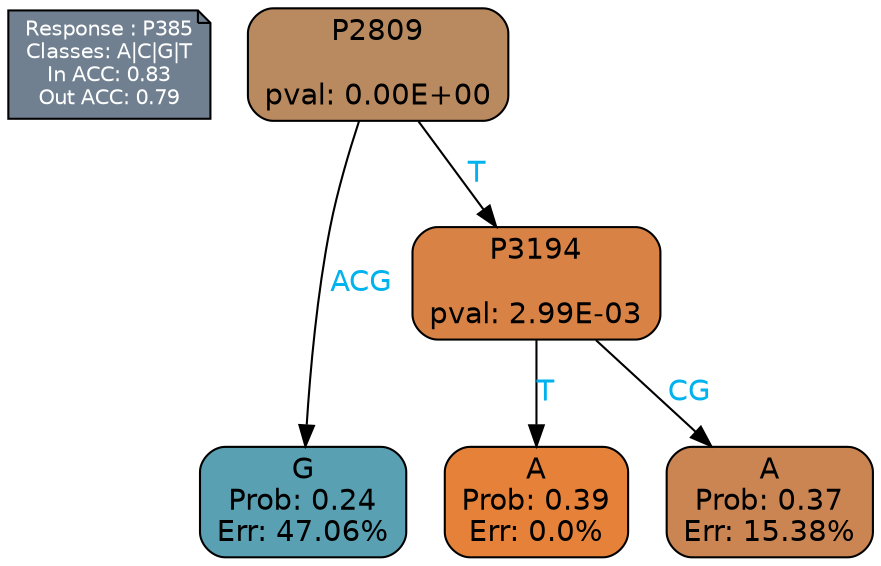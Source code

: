 digraph Tree {
node [shape=box, style="filled, rounded", color="black", fontname=helvetica] ;
graph [ranksep=equally, splines=polylines, bgcolor=transparent, dpi=600] ;
edge [fontname=helvetica] ;
LEGEND [label="Response : P385
Classes: A|C|G|T
In ACC: 0.83
Out ACC: 0.79
",shape=note,align=left,style=filled,fillcolor="slategray",fontcolor="white",fontsize=10];1 [label="P2809

pval: 0.00E+00", fillcolor="#b98a5f"] ;
2 [label="G
Prob: 0.24
Err: 47.06%", fillcolor="#59a0b2"] ;
3 [label="P3194

pval: 2.99E-03", fillcolor="#d88345"] ;
4 [label="A
Prob: 0.39
Err: 0.0%", fillcolor="#e58139"] ;
5 [label="A
Prob: 0.37
Err: 15.38%", fillcolor="#ca8553"] ;
1 -> 2 [label="ACG",fontcolor=deepskyblue2] ;
1 -> 3 [label="T",fontcolor=deepskyblue2] ;
3 -> 4 [label="T",fontcolor=deepskyblue2] ;
3 -> 5 [label="CG",fontcolor=deepskyblue2] ;
{rank = same; 2;4;5;}{rank = same; LEGEND;1;}}